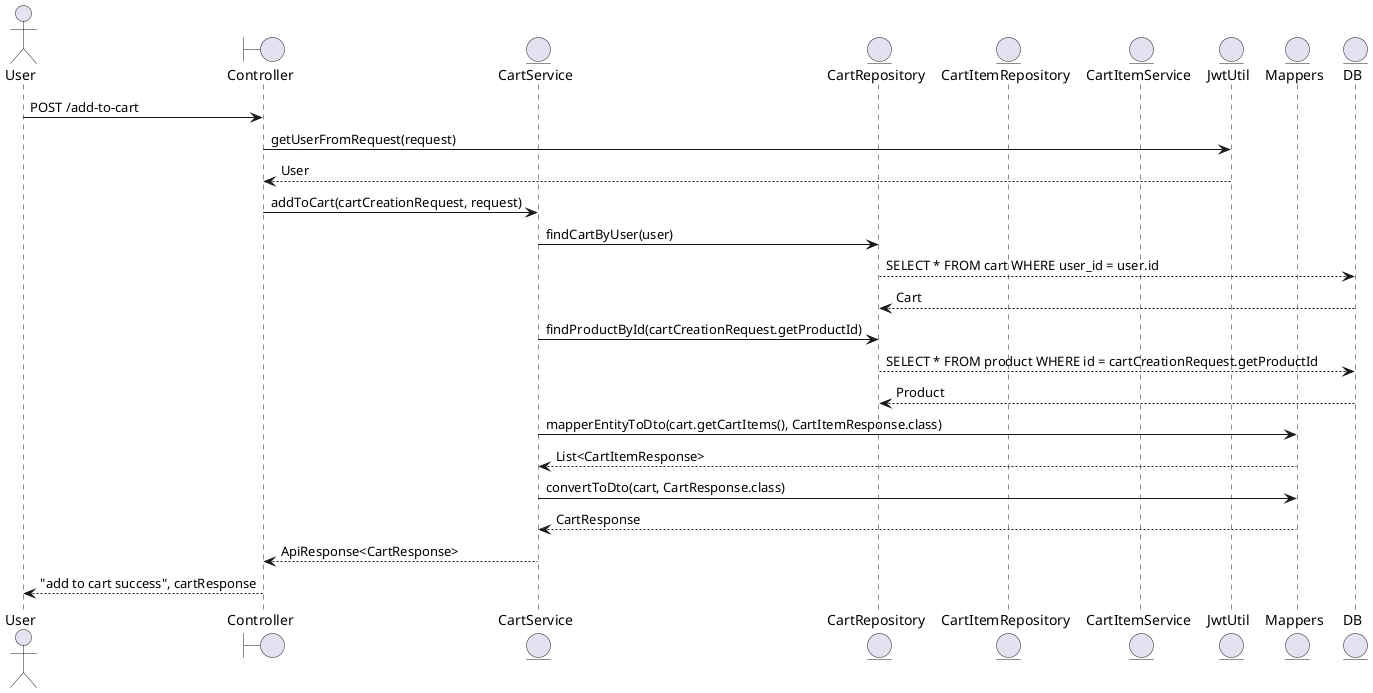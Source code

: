 @startuml

actor User
boundary Controller
entity CartService
entity CartRepository
entity CartItemRepository
entity CartItemService
entity JwtUtil
entity Mappers
entity DB

User -> Controller : POST /add-to-cart
Controller -> JwtUtil : getUserFromRequest(request)
JwtUtil --> Controller : User

Controller -> CartService : addToCart(cartCreationRequest, request)
CartService -> CartRepository : findCartByUser(user)
CartRepository --> DB : SELECT * FROM cart WHERE user_id = user.id
DB --> CartRepository : Cart

CartService -> CartRepository : findProductById(cartCreationRequest.getProductId)
CartRepository --> DB : SELECT * FROM product WHERE id = cartCreationRequest.getProductId
DB --> CartRepository : Product

CartService -> Mappers : mapperEntityToDto(cart.getCartItems(), CartItemResponse.class)
Mappers --> CartService : List<CartItemResponse>

CartService -> Mappers : convertToDto(cart, CartResponse.class)
Mappers --> CartService : CartResponse

CartService --> Controller : ApiResponse<CartResponse>
Controller --> User : "add to cart success", cartResponse


@enduml
